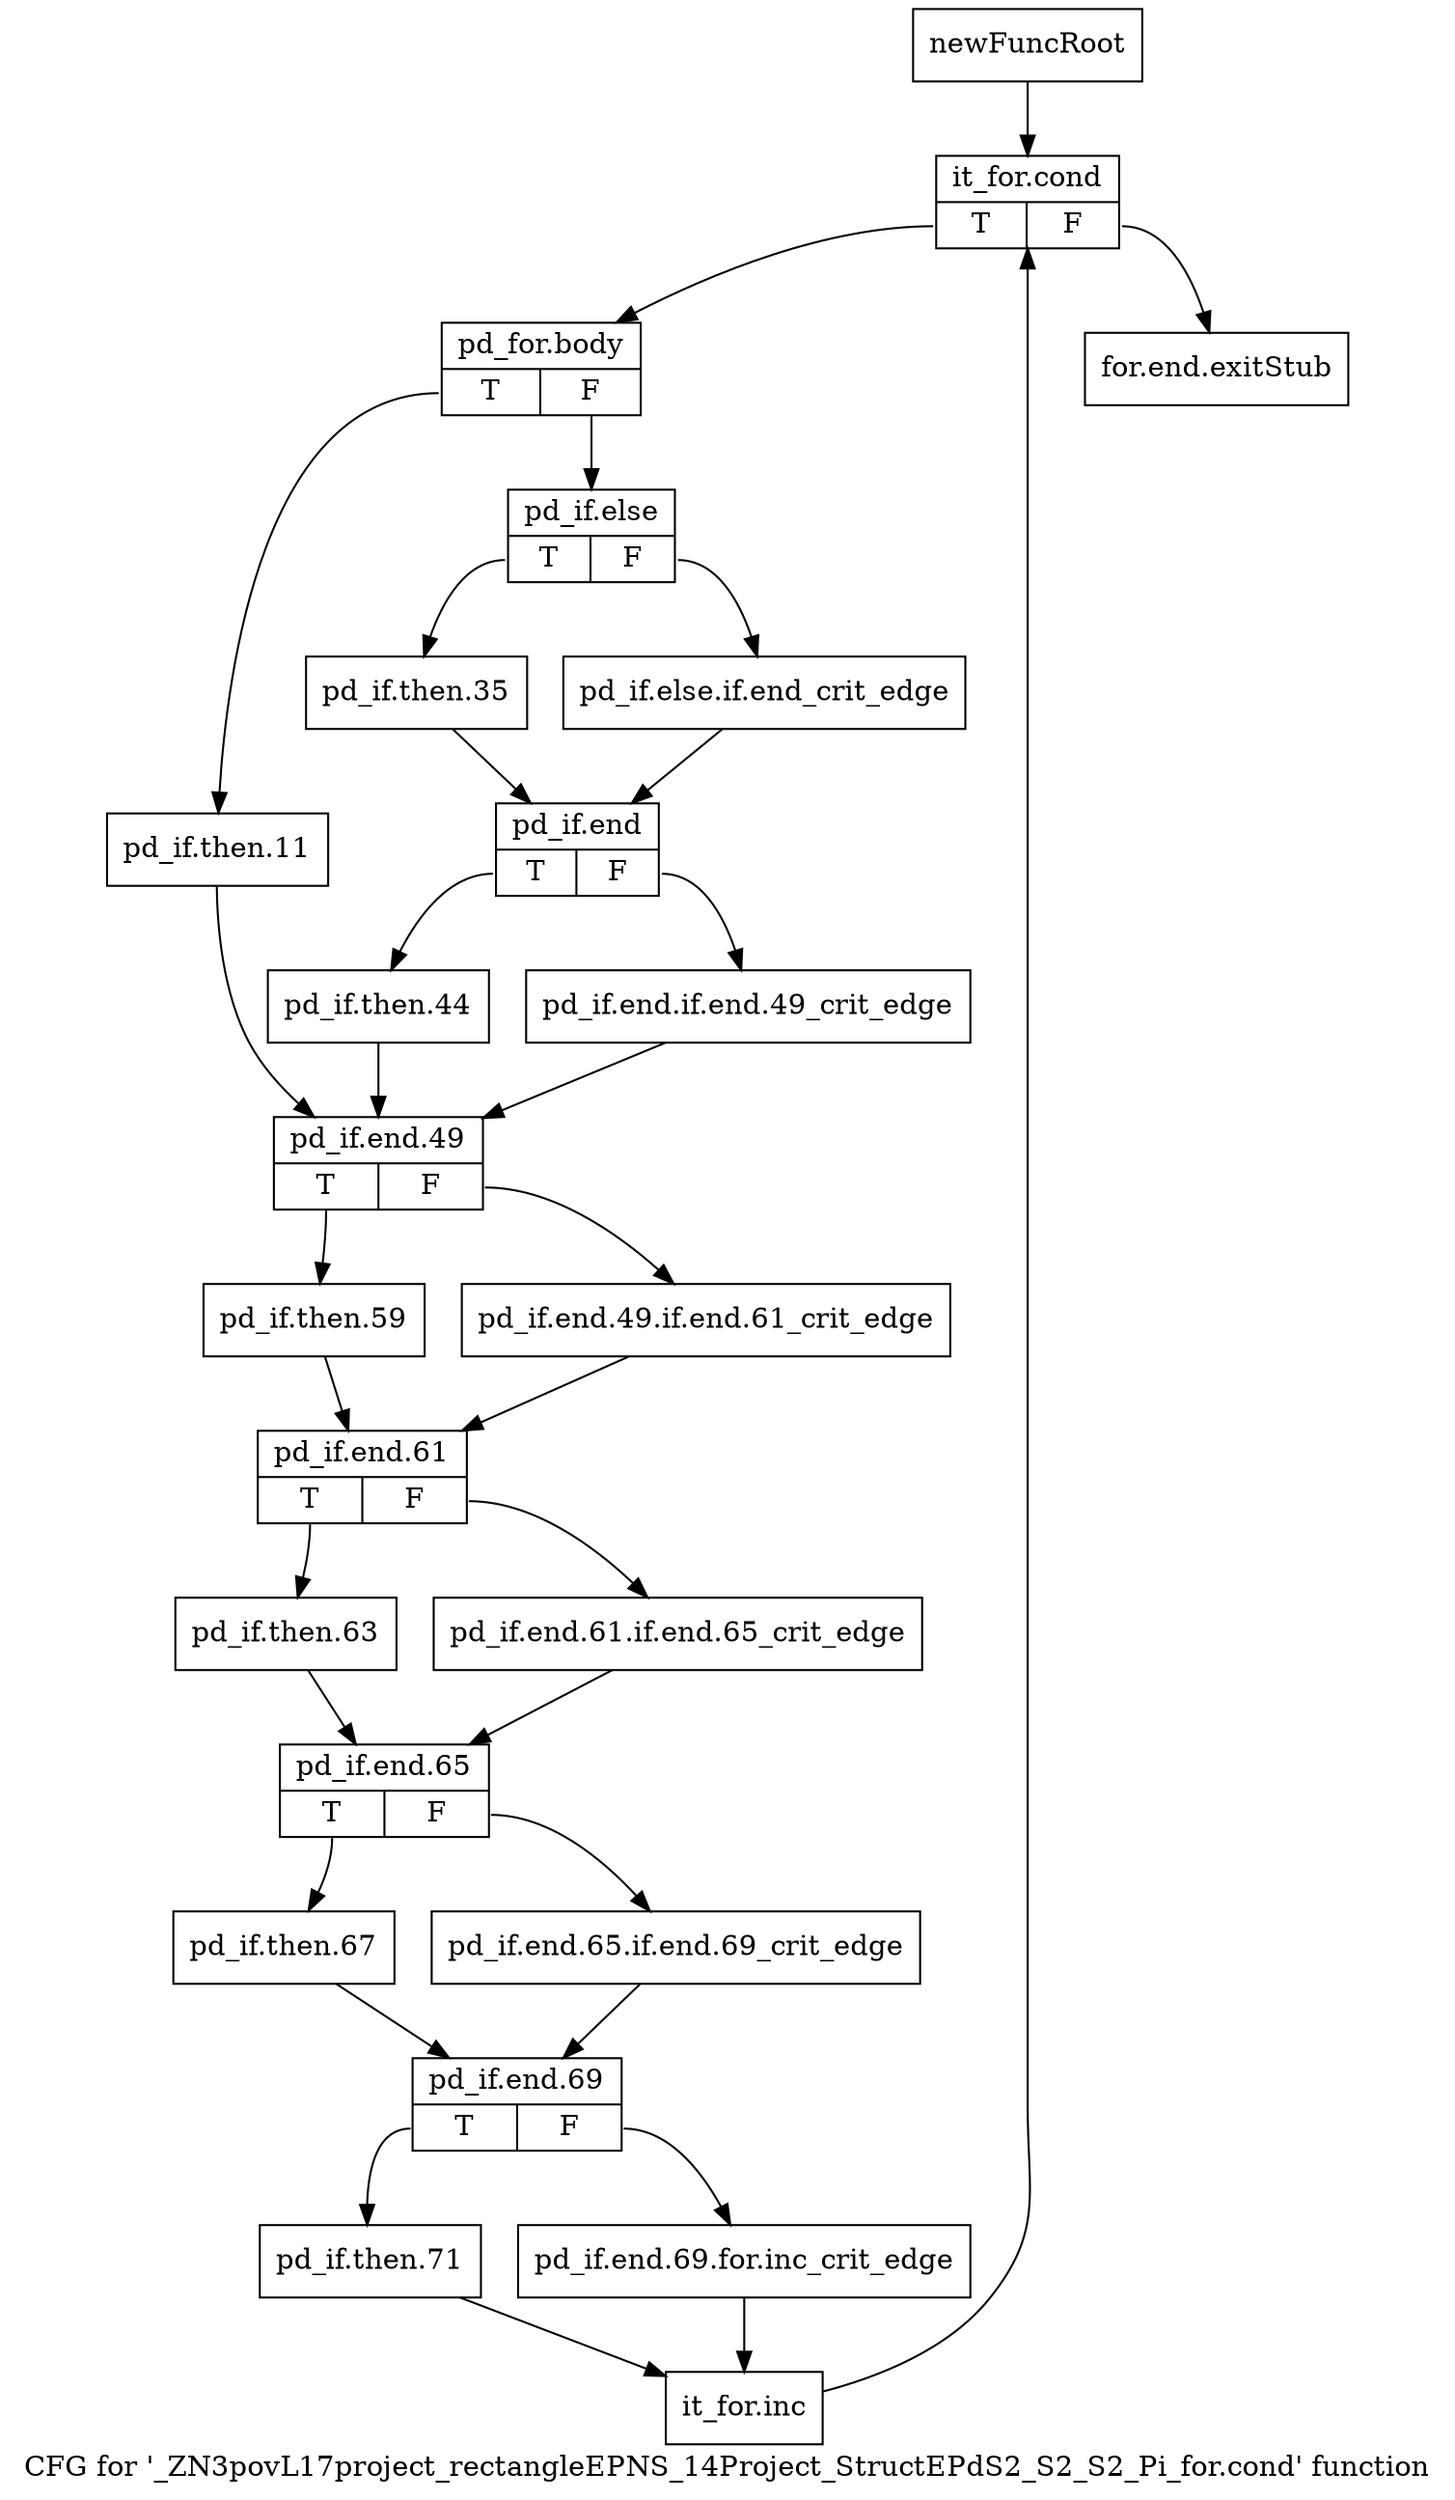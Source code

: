 digraph "CFG for '_ZN3povL17project_rectangleEPNS_14Project_StructEPdS2_S2_S2_Pi_for.cond' function" {
	label="CFG for '_ZN3povL17project_rectangleEPNS_14Project_StructEPdS2_S2_S2_Pi_for.cond' function";

	Node0x256e020 [shape=record,label="{newFuncRoot}"];
	Node0x256e020 -> Node0x22fae50;
	Node0x22fae00 [shape=record,label="{for.end.exitStub}"];
	Node0x22fae50 [shape=record,label="{it_for.cond|{<s0>T|<s1>F}}"];
	Node0x22fae50:s0 -> Node0x22faea0;
	Node0x22fae50:s1 -> Node0x22fae00;
	Node0x22faea0 [shape=record,label="{pd_for.body|{<s0>T|<s1>F}}"];
	Node0x22faea0:s0 -> Node0x22fb0d0;
	Node0x22faea0:s1 -> Node0x22faef0;
	Node0x22faef0 [shape=record,label="{pd_if.else|{<s0>T|<s1>F}}"];
	Node0x22faef0:s0 -> Node0x22faf90;
	Node0x22faef0:s1 -> Node0x22faf40;
	Node0x22faf40 [shape=record,label="{pd_if.else.if.end_crit_edge}"];
	Node0x22faf40 -> Node0x22fafe0;
	Node0x22faf90 [shape=record,label="{pd_if.then.35}"];
	Node0x22faf90 -> Node0x22fafe0;
	Node0x22fafe0 [shape=record,label="{pd_if.end|{<s0>T|<s1>F}}"];
	Node0x22fafe0:s0 -> Node0x22fb080;
	Node0x22fafe0:s1 -> Node0x22fb030;
	Node0x22fb030 [shape=record,label="{pd_if.end.if.end.49_crit_edge}"];
	Node0x22fb030 -> Node0x22fb120;
	Node0x22fb080 [shape=record,label="{pd_if.then.44}"];
	Node0x22fb080 -> Node0x22fb120;
	Node0x22fb0d0 [shape=record,label="{pd_if.then.11}"];
	Node0x22fb0d0 -> Node0x22fb120;
	Node0x22fb120 [shape=record,label="{pd_if.end.49|{<s0>T|<s1>F}}"];
	Node0x22fb120:s0 -> Node0x22fb1c0;
	Node0x22fb120:s1 -> Node0x22fb170;
	Node0x22fb170 [shape=record,label="{pd_if.end.49.if.end.61_crit_edge}"];
	Node0x22fb170 -> Node0x22fb210;
	Node0x22fb1c0 [shape=record,label="{pd_if.then.59}"];
	Node0x22fb1c0 -> Node0x22fb210;
	Node0x22fb210 [shape=record,label="{pd_if.end.61|{<s0>T|<s1>F}}"];
	Node0x22fb210:s0 -> Node0x22fb2b0;
	Node0x22fb210:s1 -> Node0x22fb260;
	Node0x22fb260 [shape=record,label="{pd_if.end.61.if.end.65_crit_edge}"];
	Node0x22fb260 -> Node0x22fb300;
	Node0x22fb2b0 [shape=record,label="{pd_if.then.63}"];
	Node0x22fb2b0 -> Node0x22fb300;
	Node0x22fb300 [shape=record,label="{pd_if.end.65|{<s0>T|<s1>F}}"];
	Node0x22fb300:s0 -> Node0x22fb3a0;
	Node0x22fb300:s1 -> Node0x22fb350;
	Node0x22fb350 [shape=record,label="{pd_if.end.65.if.end.69_crit_edge}"];
	Node0x22fb350 -> Node0x22fb3f0;
	Node0x22fb3a0 [shape=record,label="{pd_if.then.67}"];
	Node0x22fb3a0 -> Node0x22fb3f0;
	Node0x22fb3f0 [shape=record,label="{pd_if.end.69|{<s0>T|<s1>F}}"];
	Node0x22fb3f0:s0 -> Node0x22fb490;
	Node0x22fb3f0:s1 -> Node0x22fb440;
	Node0x22fb440 [shape=record,label="{pd_if.end.69.for.inc_crit_edge}"];
	Node0x22fb440 -> Node0x22fb4e0;
	Node0x22fb490 [shape=record,label="{pd_if.then.71}"];
	Node0x22fb490 -> Node0x22fb4e0;
	Node0x22fb4e0 [shape=record,label="{it_for.inc}"];
	Node0x22fb4e0 -> Node0x22fae50;
}
